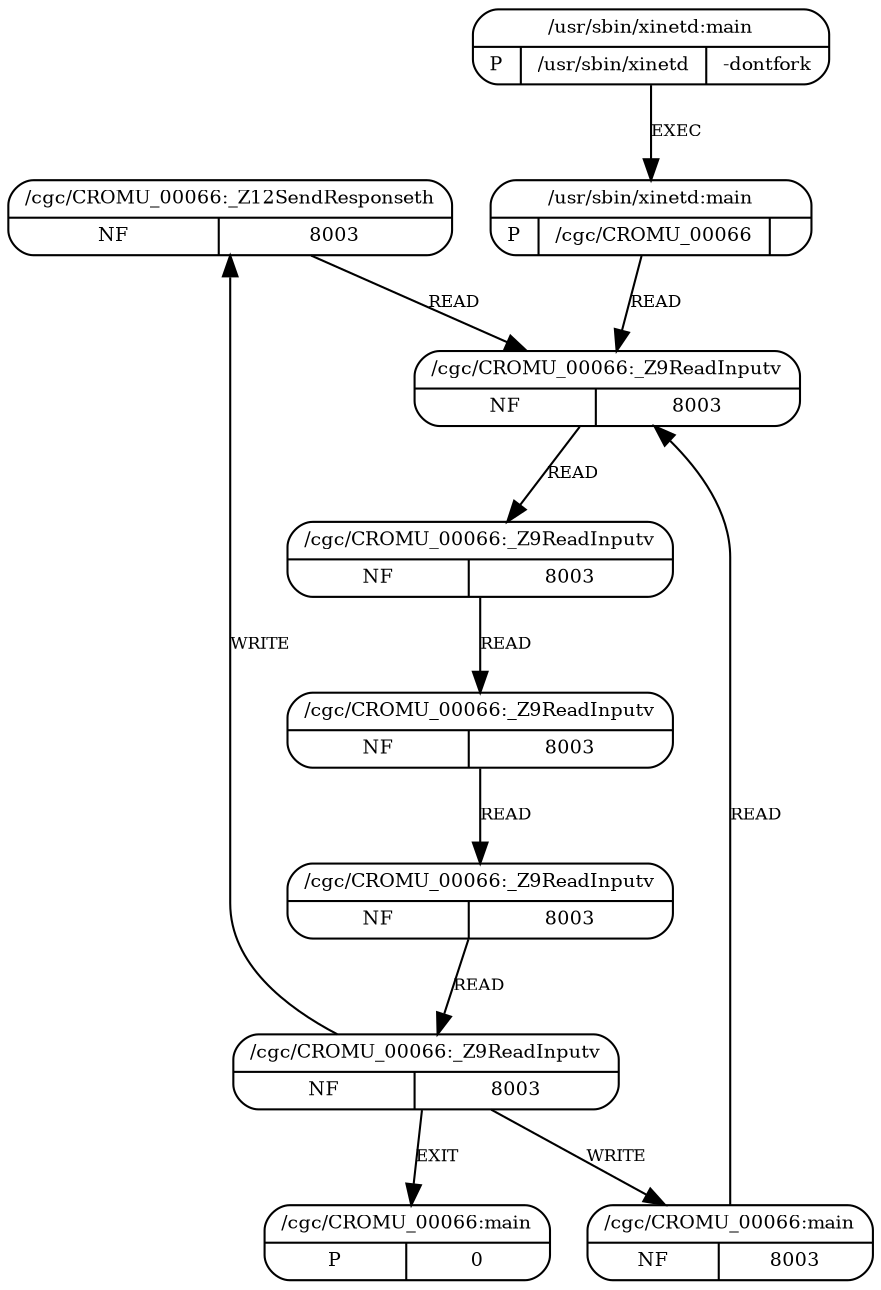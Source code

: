 digraph G {
  2 [shape=Mrecord, label="{{/cgc/CROMU_00066:_Z12SendResponseth}|{NF|8003}}",
     fontsize=9, ];
  3 [shape=Mrecord, label="{{/cgc/CROMU_00066:_Z9ReadInputv}|{NF|8003}}",
     fontsize=9, ];
  9 [shape=Mrecord, label="{{/cgc/CROMU_00066:main}|{P|0}}", fontsize=9, ];
  8 [shape=Mrecord, label="{{/cgc/CROMU_00066:main}|{NF|8003}}", fontsize=9, ];
  4 [shape=Mrecord, label="{{/cgc/CROMU_00066:_Z9ReadInputv}|{NF|8003}}",
     fontsize=9, ];
  5 [shape=Mrecord, label="{{/cgc/CROMU_00066:_Z9ReadInputv}|{NF|8003}}",
     fontsize=9, ];
  6 [shape=Mrecord, label="{{/cgc/CROMU_00066:_Z9ReadInputv}|{NF|8003}}",
     fontsize=9, ];
  7 [shape=Mrecord, label="{{/cgc/CROMU_00066:_Z9ReadInputv}|{NF|8003}}",
     fontsize=9, ];
  0 [shape=Mrecord,
     label="{{/usr/sbin/xinetd:main}|{P|/usr/sbin/xinetd|-dontfork}}",
     fontsize=9, ];
  1 [shape=Mrecord, label="{{/usr/sbin/xinetd:main}|{P|/cgc/CROMU_00066|}}",
     fontsize=9, ];
  
  
  2 -> 3 [label="READ", fontsize=8, ];
  3 -> 4 [label="READ", fontsize=8, ];
  8 -> 3 [label="READ", fontsize=8, ];
  4 -> 5 [label="READ", fontsize=8, ];
  5 -> 6 [label="READ", fontsize=8, ];
  6 -> 7 [label="READ", fontsize=8, ];
  7 -> 2 [label="WRITE", fontsize=8, ];
  7 -> 9 [label="EXIT", fontsize=8, ];
  7 -> 8 [label="WRITE", fontsize=8, ];
  0 -> 1 [label="EXEC", fontsize=8, ];
  1 -> 3 [label="READ", fontsize=8, ];
  
  }

